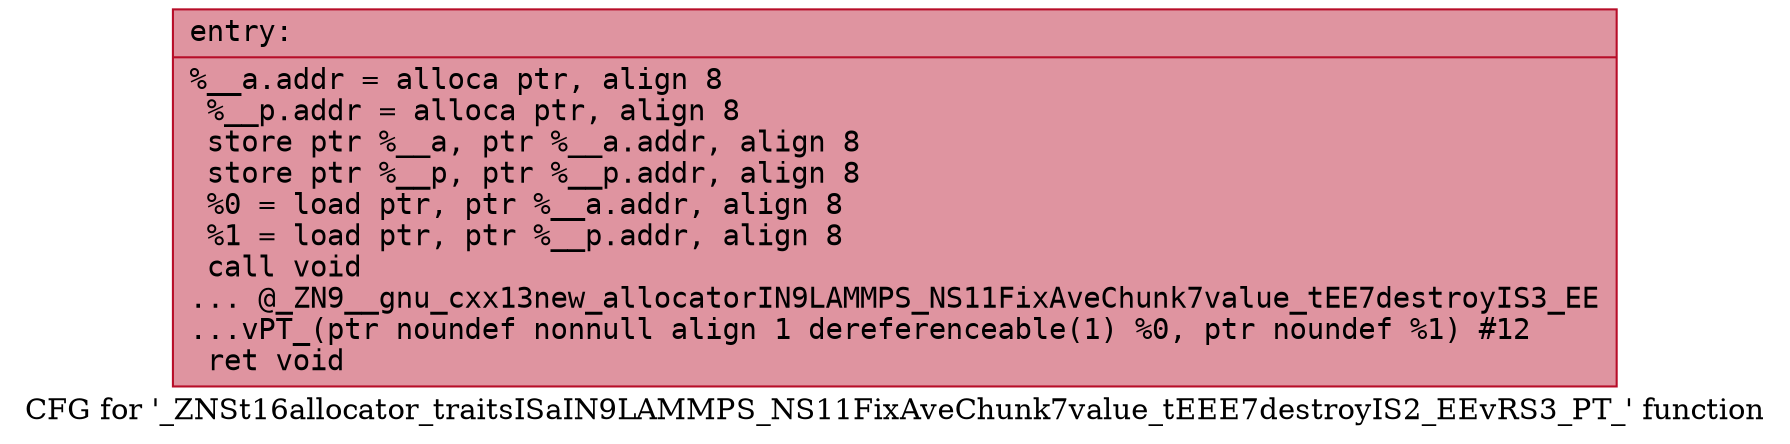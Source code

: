 digraph "CFG for '_ZNSt16allocator_traitsISaIN9LAMMPS_NS11FixAveChunk7value_tEEE7destroyIS2_EEvRS3_PT_' function" {
	label="CFG for '_ZNSt16allocator_traitsISaIN9LAMMPS_NS11FixAveChunk7value_tEEE7destroyIS2_EEvRS3_PT_' function";

	Node0x5612895a2580 [shape=record,color="#b70d28ff", style=filled, fillcolor="#b70d2870" fontname="Courier",label="{entry:\l|  %__a.addr = alloca ptr, align 8\l  %__p.addr = alloca ptr, align 8\l  store ptr %__a, ptr %__a.addr, align 8\l  store ptr %__p, ptr %__p.addr, align 8\l  %0 = load ptr, ptr %__a.addr, align 8\l  %1 = load ptr, ptr %__p.addr, align 8\l  call void\l... @_ZN9__gnu_cxx13new_allocatorIN9LAMMPS_NS11FixAveChunk7value_tEE7destroyIS3_EE\l...vPT_(ptr noundef nonnull align 1 dereferenceable(1) %0, ptr noundef %1) #12\l  ret void\l}"];
}
